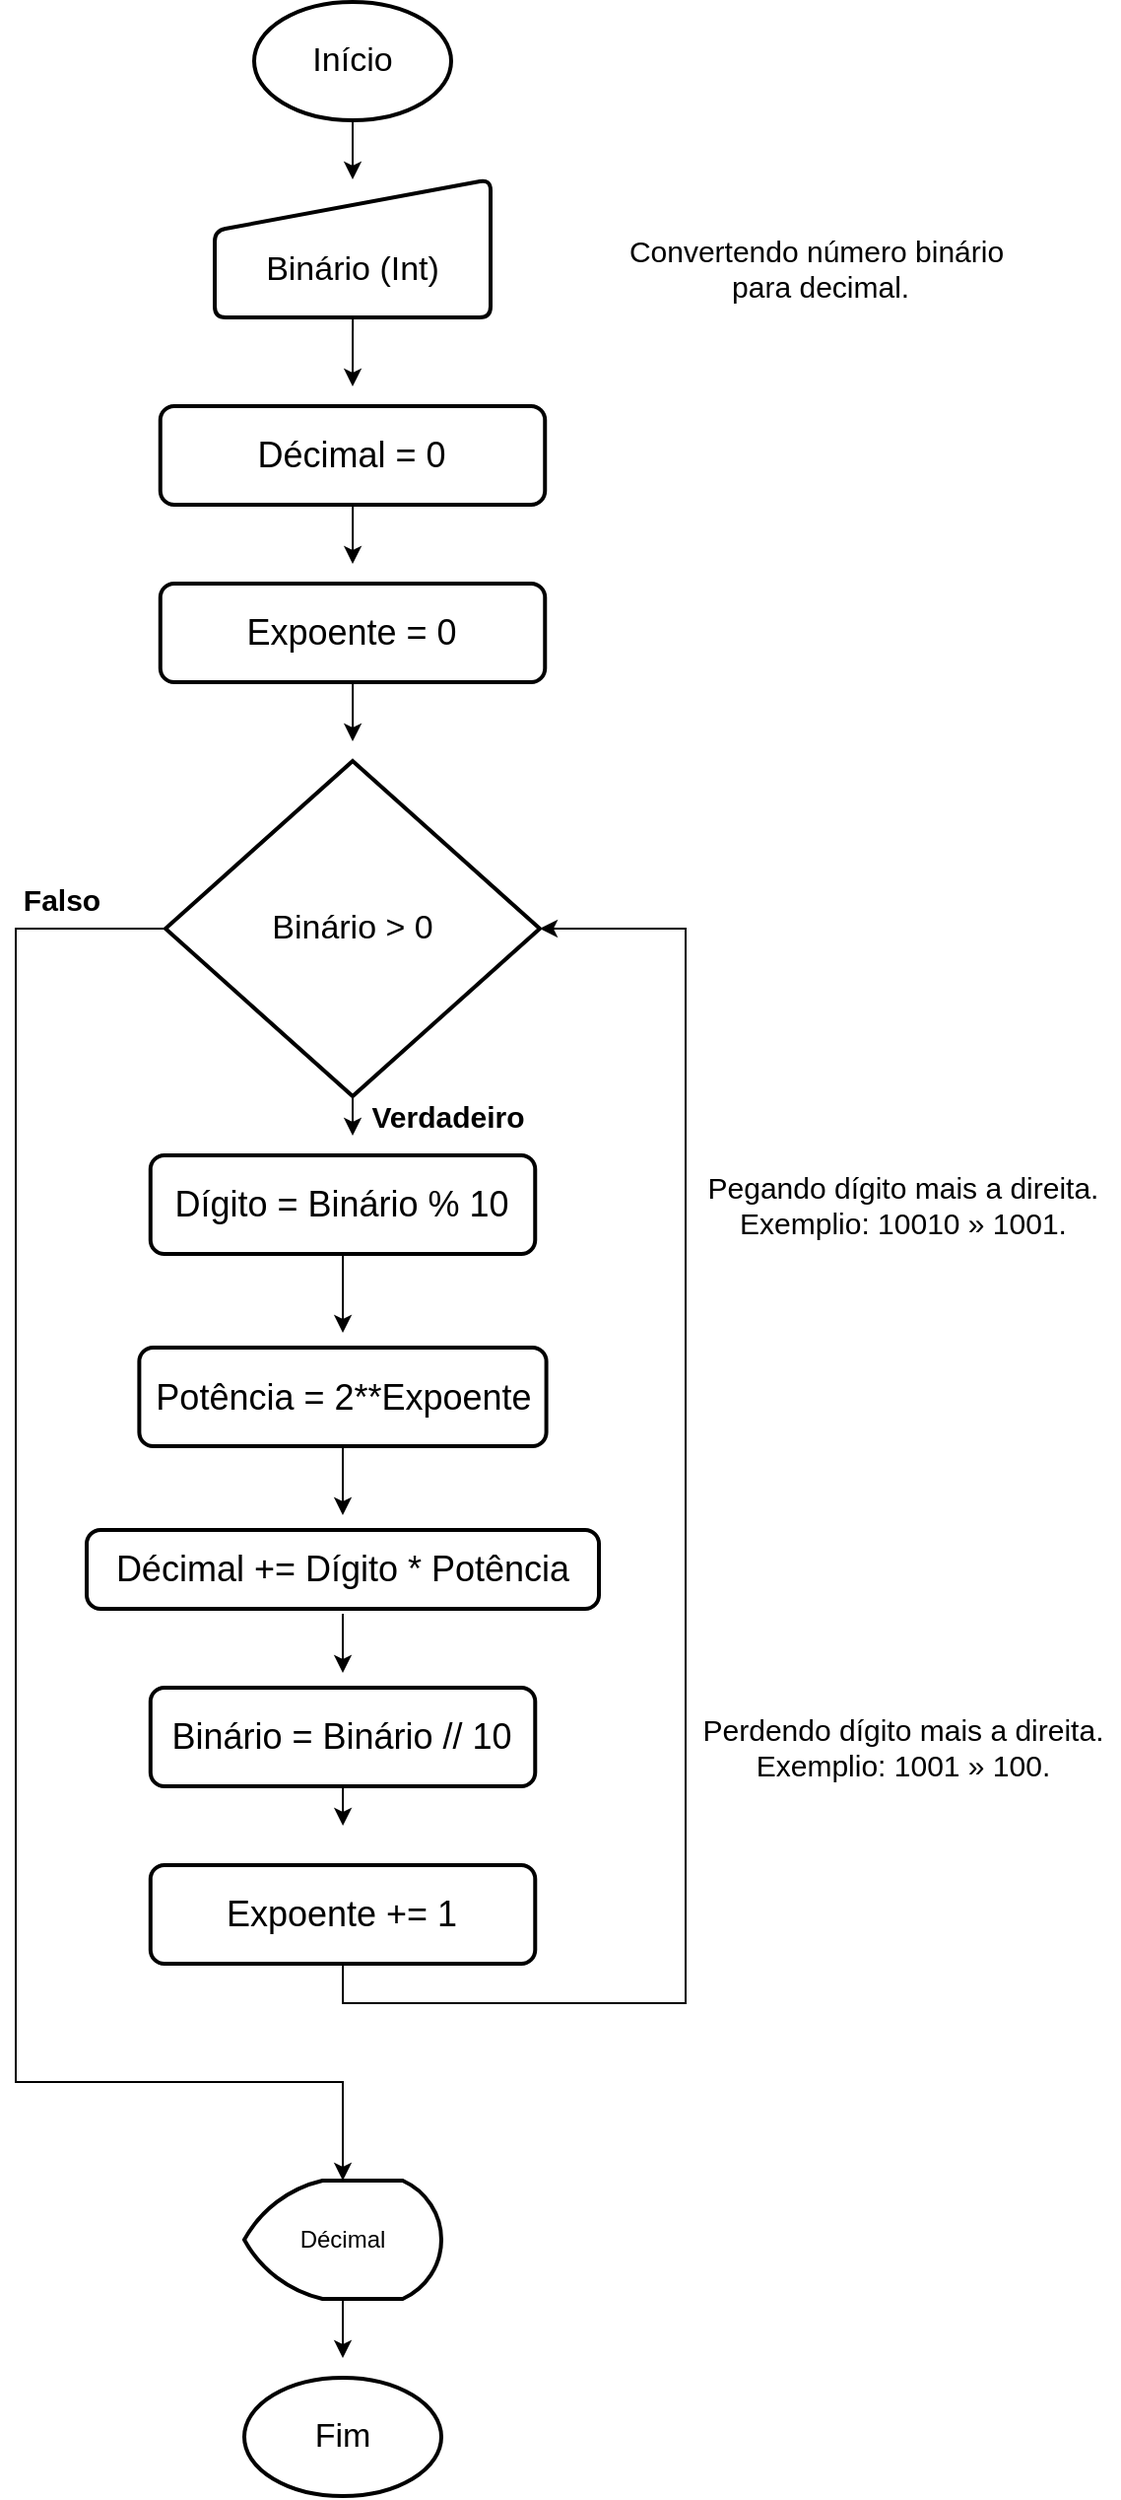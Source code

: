 <mxfile version="12.9.9" type="device"><diagram id="UtacSDoL-UQ-nMpghWbJ" name="Página-1"><mxGraphModel dx="1326" dy="806" grid="1" gridSize="10" guides="1" tooltips="1" connect="1" arrows="1" fold="1" page="1" pageScale="1" pageWidth="827" pageHeight="1169" math="0" shadow="0"><root><mxCell id="0"/><mxCell id="1" parent="0"/><mxCell id="Mhu89nIyPHAq7qC7UG3g-1" style="edgeStyle=orthogonalEdgeStyle;rounded=0;orthogonalLoop=1;jettySize=auto;html=1;fontSize=17;" parent="1" source="Mhu89nIyPHAq7qC7UG3g-2" edge="1"><mxGeometry relative="1" as="geometry"><mxPoint x="351" y="175" as="targetPoint"/></mxGeometry></mxCell><mxCell id="Mhu89nIyPHAq7qC7UG3g-2" value="Início" style="strokeWidth=2;html=1;shape=mxgraph.flowchart.start_1;whiteSpace=wrap;fontSize=17;" parent="1" vertex="1"><mxGeometry x="301" y="85" width="100" height="60" as="geometry"/></mxCell><mxCell id="Mhu89nIyPHAq7qC7UG3g-3" style="edgeStyle=orthogonalEdgeStyle;rounded=0;orthogonalLoop=1;jettySize=auto;html=1;fontSize=17;" parent="1" edge="1"><mxGeometry relative="1" as="geometry"><mxPoint x="351" y="280" as="targetPoint"/><mxPoint x="351.067" y="241" as="sourcePoint"/></mxGeometry></mxCell><mxCell id="Mhu89nIyPHAq7qC7UG3g-33" style="edgeStyle=orthogonalEdgeStyle;rounded=0;orthogonalLoop=1;jettySize=auto;html=1;fontSize=15;" parent="1" source="Mhu89nIyPHAq7qC7UG3g-5" edge="1"><mxGeometry relative="1" as="geometry"><mxPoint x="351" y="660" as="targetPoint"/></mxGeometry></mxCell><mxCell id="Mhu89nIyPHAq7qC7UG3g-37" style="edgeStyle=orthogonalEdgeStyle;rounded=0;orthogonalLoop=1;jettySize=auto;html=1;entryX=0.5;entryY=0;entryDx=0;entryDy=0;entryPerimeter=0;fontSize=15;" parent="1" source="Mhu89nIyPHAq7qC7UG3g-5" target="Mhu89nIyPHAq7qC7UG3g-11" edge="1"><mxGeometry relative="1" as="geometry"><Array as="points"><mxPoint x="180" y="555"/><mxPoint x="180" y="1140"/><mxPoint x="346" y="1140"/></Array></mxGeometry></mxCell><mxCell id="Mhu89nIyPHAq7qC7UG3g-5" value="Binário &amp;gt; 0" style="strokeWidth=2;html=1;shape=mxgraph.flowchart.decision;whiteSpace=wrap;fontSize=17;" parent="1" vertex="1"><mxGeometry x="256" y="470" width="190" height="170" as="geometry"/></mxCell><mxCell id="Mhu89nIyPHAq7qC7UG3g-8" value="&lt;br&gt;Binário (Int)" style="html=1;strokeWidth=2;shape=manualInput;whiteSpace=wrap;rounded=1;size=26;arcSize=11;fontSize=17;verticalAlign=middle;labelPosition=center;verticalLabelPosition=middle;align=center;" parent="1" vertex="1"><mxGeometry x="281" y="175" width="140" height="70" as="geometry"/></mxCell><mxCell id="Mhu89nIyPHAq7qC7UG3g-14" style="edgeStyle=orthogonalEdgeStyle;rounded=0;orthogonalLoop=1;jettySize=auto;html=1;fontSize=18;" parent="1" source="Mhu89nIyPHAq7qC7UG3g-10" edge="1"><mxGeometry relative="1" as="geometry"><mxPoint x="346.01" y="760" as="targetPoint"/></mxGeometry></mxCell><mxCell id="Mhu89nIyPHAq7qC7UG3g-10" value="Dígito = Binário % 10" style="rounded=1;whiteSpace=wrap;html=1;absoluteArcSize=1;arcSize=14;strokeWidth=2;fontSize=18;" parent="1" vertex="1"><mxGeometry x="248.38" y="670" width="195.25" height="50" as="geometry"/></mxCell><mxCell id="Mhu89nIyPHAq7qC7UG3g-40" style="edgeStyle=orthogonalEdgeStyle;rounded=0;orthogonalLoop=1;jettySize=auto;html=1;fontSize=15;" parent="1" source="Mhu89nIyPHAq7qC7UG3g-11" edge="1"><mxGeometry relative="1" as="geometry"><mxPoint x="346" y="1280" as="targetPoint"/></mxGeometry></mxCell><mxCell id="Mhu89nIyPHAq7qC7UG3g-11" value="Décimal" style="strokeWidth=2;html=1;shape=mxgraph.flowchart.display;whiteSpace=wrap;" parent="1" vertex="1"><mxGeometry x="296" y="1190" width="100" height="60" as="geometry"/></mxCell><mxCell id="Mhu89nIyPHAq7qC7UG3g-28" style="edgeStyle=orthogonalEdgeStyle;rounded=0;orthogonalLoop=1;jettySize=auto;html=1;fontSize=15;" parent="1" edge="1"><mxGeometry relative="1" as="geometry"><mxPoint x="346" y="932.5" as="targetPoint"/><mxPoint x="345.996" y="902.5" as="sourcePoint"/></mxGeometry></mxCell><mxCell id="Mhu89nIyPHAq7qC7UG3g-13" value="Décimal += Dígito * Potência" style="rounded=1;whiteSpace=wrap;html=1;absoluteArcSize=1;arcSize=14;strokeWidth=2;fontSize=18;" parent="1" vertex="1"><mxGeometry x="216.01" y="860" width="260" height="40" as="geometry"/></mxCell><mxCell id="Mhu89nIyPHAq7qC7UG3g-32" style="edgeStyle=orthogonalEdgeStyle;rounded=0;orthogonalLoop=1;jettySize=auto;html=1;fontSize=15;" parent="1" source="Mhu89nIyPHAq7qC7UG3g-18" edge="1"><mxGeometry relative="1" as="geometry"><mxPoint x="345.995" y="852.5" as="targetPoint"/></mxGeometry></mxCell><mxCell id="Mhu89nIyPHAq7qC7UG3g-18" value="Potência = 2**Expoente" style="rounded=1;whiteSpace=wrap;html=1;absoluteArcSize=1;arcSize=14;strokeWidth=2;fontSize=18;" parent="1" vertex="1"><mxGeometry x="242.69" y="767.5" width="206.61" height="50" as="geometry"/></mxCell><mxCell id="Mhu89nIyPHAq7qC7UG3g-19" value="Pegando dígito mais a direita.&lt;br style=&quot;font-size: 15px;&quot;&gt;Exemplio: 10010 » 1001." style="text;html=1;align=center;verticalAlign=middle;resizable=0;points=[];autosize=1;fontSize=15;fontStyle=0;labelBorderColor=none;" parent="1" vertex="1"><mxGeometry x="525" y="675" width="210" height="40" as="geometry"/></mxCell><mxCell id="Mhu89nIyPHAq7qC7UG3g-20" style="edgeStyle=orthogonalEdgeStyle;rounded=0;orthogonalLoop=1;jettySize=auto;html=1;fontSize=18;" parent="1" source="Mhu89nIyPHAq7qC7UG3g-21" edge="1"><mxGeometry relative="1" as="geometry"><mxPoint x="351" y="460" as="targetPoint"/></mxGeometry></mxCell><mxCell id="Mhu89nIyPHAq7qC7UG3g-21" value="Expoente = 0" style="rounded=1;whiteSpace=wrap;html=1;absoluteArcSize=1;arcSize=14;strokeWidth=2;fontSize=18;" parent="1" vertex="1"><mxGeometry x="253.38" y="380" width="195.25" height="50" as="geometry"/></mxCell><mxCell id="Mhu89nIyPHAq7qC7UG3g-22" style="edgeStyle=orthogonalEdgeStyle;rounded=0;orthogonalLoop=1;jettySize=auto;html=1;fontSize=18;" parent="1" source="Mhu89nIyPHAq7qC7UG3g-23" edge="1"><mxGeometry relative="1" as="geometry"><mxPoint x="351" y="370" as="targetPoint"/><Array as="points"><mxPoint x="351" y="360"/><mxPoint x="351" y="360"/></Array></mxGeometry></mxCell><mxCell id="Mhu89nIyPHAq7qC7UG3g-23" value="Décimal = 0" style="rounded=1;whiteSpace=wrap;html=1;absoluteArcSize=1;arcSize=14;strokeWidth=2;fontSize=18;" parent="1" vertex="1"><mxGeometry x="253.37" y="290" width="195.25" height="50" as="geometry"/></mxCell><mxCell id="Mhu89nIyPHAq7qC7UG3g-24" value="Convertendo número binário&lt;br&gt;&amp;nbsp;para decimal." style="text;html=1;align=center;verticalAlign=middle;resizable=0;points=[];autosize=1;fontSize=15;fontStyle=0;labelBorderColor=none;" parent="1" vertex="1"><mxGeometry x="481" y="200" width="210" height="40" as="geometry"/></mxCell><mxCell id="I3v664dlA_19qs1t7bfT-5" style="edgeStyle=orthogonalEdgeStyle;rounded=0;orthogonalLoop=1;jettySize=auto;html=1;" parent="1" source="Mhu89nIyPHAq7qC7UG3g-27" edge="1"><mxGeometry relative="1" as="geometry"><mxPoint x="346.015" y="1010" as="targetPoint"/></mxGeometry></mxCell><mxCell id="Mhu89nIyPHAq7qC7UG3g-27" value="Binário = Binário // 10" style="rounded=1;whiteSpace=wrap;html=1;absoluteArcSize=1;arcSize=14;strokeWidth=2;fontSize=18;" parent="1" vertex="1"><mxGeometry x="248.39" y="940" width="195.25" height="50" as="geometry"/></mxCell><mxCell id="Mhu89nIyPHAq7qC7UG3g-30" value="Perdendo dígito mais a direita.&lt;br style=&quot;font-size: 15px&quot;&gt;Exemplio: 1001 » 100." style="text;html=1;align=center;verticalAlign=middle;resizable=0;points=[];autosize=1;fontSize=15;fontStyle=0;labelBorderColor=none;" parent="1" vertex="1"><mxGeometry x="520" y="950" width="220" height="40" as="geometry"/></mxCell><mxCell id="Mhu89nIyPHAq7qC7UG3g-34" value="Verdadeiro" style="text;html=1;align=center;verticalAlign=middle;resizable=0;points=[];autosize=1;fontSize=15;fontStyle=1" parent="1" vertex="1"><mxGeometry x="353.62" y="640" width="90" height="20" as="geometry"/></mxCell><mxCell id="Mhu89nIyPHAq7qC7UG3g-36" value="Falso" style="text;html=1;align=center;verticalAlign=middle;resizable=0;points=[];autosize=1;fontSize=15;fontStyle=1" parent="1" vertex="1"><mxGeometry x="178.37" y="530" width="50" height="20" as="geometry"/></mxCell><mxCell id="Mhu89nIyPHAq7qC7UG3g-39" value="Fim" style="strokeWidth=2;html=1;shape=mxgraph.flowchart.start_1;whiteSpace=wrap;fontSize=17;" parent="1" vertex="1"><mxGeometry x="296" y="1290" width="100" height="60" as="geometry"/></mxCell><mxCell id="I3v664dlA_19qs1t7bfT-2" style="edgeStyle=orthogonalEdgeStyle;rounded=0;orthogonalLoop=1;jettySize=auto;html=1;entryX=1;entryY=0.5;entryDx=0;entryDy=0;entryPerimeter=0;" parent="1" source="I3v664dlA_19qs1t7bfT-1" target="Mhu89nIyPHAq7qC7UG3g-5" edge="1"><mxGeometry relative="1" as="geometry"><Array as="points"><mxPoint x="346" y="1100"/><mxPoint x="520" y="1100"/><mxPoint x="520" y="555"/></Array></mxGeometry></mxCell><mxCell id="I3v664dlA_19qs1t7bfT-1" value="Expoente += 1" style="rounded=1;whiteSpace=wrap;html=1;absoluteArcSize=1;arcSize=14;strokeWidth=2;fontSize=18;" parent="1" vertex="1"><mxGeometry x="248.39" y="1030" width="195.25" height="50" as="geometry"/></mxCell></root></mxGraphModel></diagram></mxfile>
